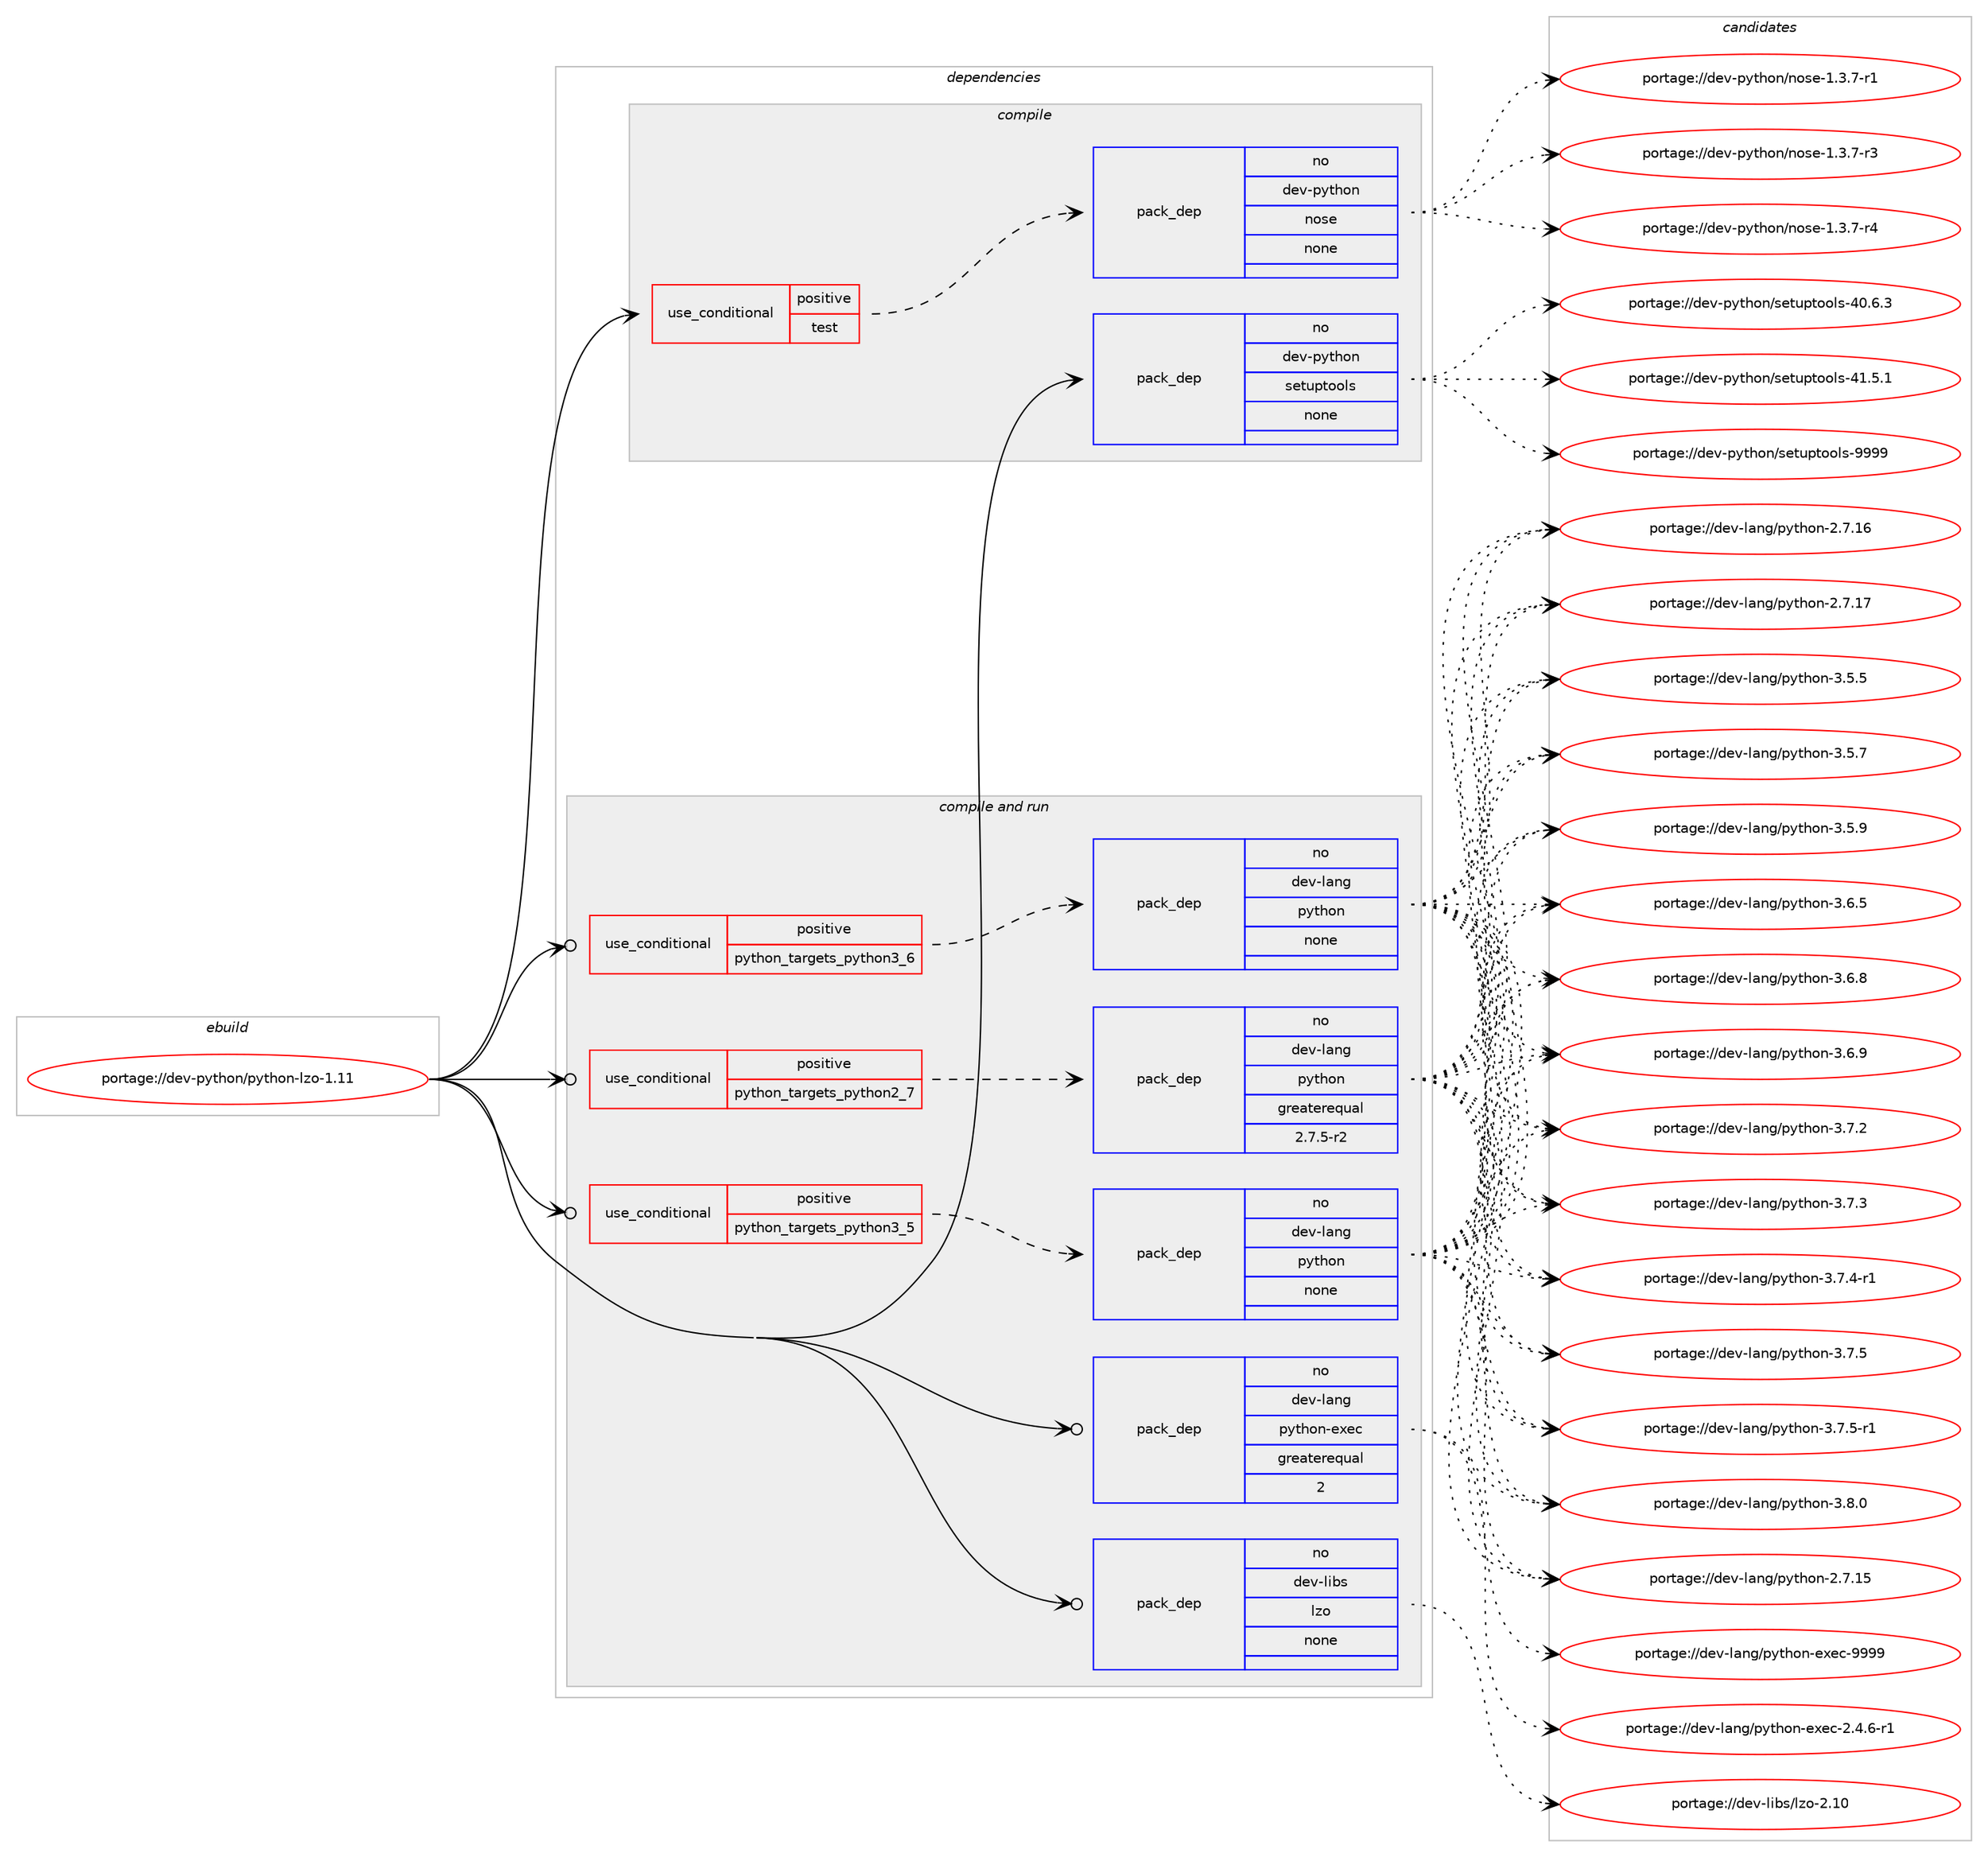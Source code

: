 digraph prolog {

# *************
# Graph options
# *************

newrank=true;
concentrate=true;
compound=true;
graph [rankdir=LR,fontname=Helvetica,fontsize=10,ranksep=1.5];#, ranksep=2.5, nodesep=0.2];
edge  [arrowhead=vee];
node  [fontname=Helvetica,fontsize=10];

# **********
# The ebuild
# **********

subgraph cluster_leftcol {
color=gray;
rank=same;
label=<<i>ebuild</i>>;
id [label="portage://dev-python/python-lzo-1.11", color=red, width=4, href="../dev-python/python-lzo-1.11.svg"];
}

# ****************
# The dependencies
# ****************

subgraph cluster_midcol {
color=gray;
label=<<i>dependencies</i>>;
subgraph cluster_compile {
fillcolor="#eeeeee";
style=filled;
label=<<i>compile</i>>;
subgraph cond36984 {
dependency166778 [label=<<TABLE BORDER="0" CELLBORDER="1" CELLSPACING="0" CELLPADDING="4"><TR><TD ROWSPAN="3" CELLPADDING="10">use_conditional</TD></TR><TR><TD>positive</TD></TR><TR><TD>test</TD></TR></TABLE>>, shape=none, color=red];
subgraph pack126402 {
dependency166779 [label=<<TABLE BORDER="0" CELLBORDER="1" CELLSPACING="0" CELLPADDING="4" WIDTH="220"><TR><TD ROWSPAN="6" CELLPADDING="30">pack_dep</TD></TR><TR><TD WIDTH="110">no</TD></TR><TR><TD>dev-python</TD></TR><TR><TD>nose</TD></TR><TR><TD>none</TD></TR><TR><TD></TD></TR></TABLE>>, shape=none, color=blue];
}
dependency166778:e -> dependency166779:w [weight=20,style="dashed",arrowhead="vee"];
}
id:e -> dependency166778:w [weight=20,style="solid",arrowhead="vee"];
subgraph pack126403 {
dependency166780 [label=<<TABLE BORDER="0" CELLBORDER="1" CELLSPACING="0" CELLPADDING="4" WIDTH="220"><TR><TD ROWSPAN="6" CELLPADDING="30">pack_dep</TD></TR><TR><TD WIDTH="110">no</TD></TR><TR><TD>dev-python</TD></TR><TR><TD>setuptools</TD></TR><TR><TD>none</TD></TR><TR><TD></TD></TR></TABLE>>, shape=none, color=blue];
}
id:e -> dependency166780:w [weight=20,style="solid",arrowhead="vee"];
}
subgraph cluster_compileandrun {
fillcolor="#eeeeee";
style=filled;
label=<<i>compile and run</i>>;
subgraph cond36985 {
dependency166781 [label=<<TABLE BORDER="0" CELLBORDER="1" CELLSPACING="0" CELLPADDING="4"><TR><TD ROWSPAN="3" CELLPADDING="10">use_conditional</TD></TR><TR><TD>positive</TD></TR><TR><TD>python_targets_python2_7</TD></TR></TABLE>>, shape=none, color=red];
subgraph pack126404 {
dependency166782 [label=<<TABLE BORDER="0" CELLBORDER="1" CELLSPACING="0" CELLPADDING="4" WIDTH="220"><TR><TD ROWSPAN="6" CELLPADDING="30">pack_dep</TD></TR><TR><TD WIDTH="110">no</TD></TR><TR><TD>dev-lang</TD></TR><TR><TD>python</TD></TR><TR><TD>greaterequal</TD></TR><TR><TD>2.7.5-r2</TD></TR></TABLE>>, shape=none, color=blue];
}
dependency166781:e -> dependency166782:w [weight=20,style="dashed",arrowhead="vee"];
}
id:e -> dependency166781:w [weight=20,style="solid",arrowhead="odotvee"];
subgraph cond36986 {
dependency166783 [label=<<TABLE BORDER="0" CELLBORDER="1" CELLSPACING="0" CELLPADDING="4"><TR><TD ROWSPAN="3" CELLPADDING="10">use_conditional</TD></TR><TR><TD>positive</TD></TR><TR><TD>python_targets_python3_5</TD></TR></TABLE>>, shape=none, color=red];
subgraph pack126405 {
dependency166784 [label=<<TABLE BORDER="0" CELLBORDER="1" CELLSPACING="0" CELLPADDING="4" WIDTH="220"><TR><TD ROWSPAN="6" CELLPADDING="30">pack_dep</TD></TR><TR><TD WIDTH="110">no</TD></TR><TR><TD>dev-lang</TD></TR><TR><TD>python</TD></TR><TR><TD>none</TD></TR><TR><TD></TD></TR></TABLE>>, shape=none, color=blue];
}
dependency166783:e -> dependency166784:w [weight=20,style="dashed",arrowhead="vee"];
}
id:e -> dependency166783:w [weight=20,style="solid",arrowhead="odotvee"];
subgraph cond36987 {
dependency166785 [label=<<TABLE BORDER="0" CELLBORDER="1" CELLSPACING="0" CELLPADDING="4"><TR><TD ROWSPAN="3" CELLPADDING="10">use_conditional</TD></TR><TR><TD>positive</TD></TR><TR><TD>python_targets_python3_6</TD></TR></TABLE>>, shape=none, color=red];
subgraph pack126406 {
dependency166786 [label=<<TABLE BORDER="0" CELLBORDER="1" CELLSPACING="0" CELLPADDING="4" WIDTH="220"><TR><TD ROWSPAN="6" CELLPADDING="30">pack_dep</TD></TR><TR><TD WIDTH="110">no</TD></TR><TR><TD>dev-lang</TD></TR><TR><TD>python</TD></TR><TR><TD>none</TD></TR><TR><TD></TD></TR></TABLE>>, shape=none, color=blue];
}
dependency166785:e -> dependency166786:w [weight=20,style="dashed",arrowhead="vee"];
}
id:e -> dependency166785:w [weight=20,style="solid",arrowhead="odotvee"];
subgraph pack126407 {
dependency166787 [label=<<TABLE BORDER="0" CELLBORDER="1" CELLSPACING="0" CELLPADDING="4" WIDTH="220"><TR><TD ROWSPAN="6" CELLPADDING="30">pack_dep</TD></TR><TR><TD WIDTH="110">no</TD></TR><TR><TD>dev-lang</TD></TR><TR><TD>python-exec</TD></TR><TR><TD>greaterequal</TD></TR><TR><TD>2</TD></TR></TABLE>>, shape=none, color=blue];
}
id:e -> dependency166787:w [weight=20,style="solid",arrowhead="odotvee"];
subgraph pack126408 {
dependency166788 [label=<<TABLE BORDER="0" CELLBORDER="1" CELLSPACING="0" CELLPADDING="4" WIDTH="220"><TR><TD ROWSPAN="6" CELLPADDING="30">pack_dep</TD></TR><TR><TD WIDTH="110">no</TD></TR><TR><TD>dev-libs</TD></TR><TR><TD>lzo</TD></TR><TR><TD>none</TD></TR><TR><TD></TD></TR></TABLE>>, shape=none, color=blue];
}
id:e -> dependency166788:w [weight=20,style="solid",arrowhead="odotvee"];
}
subgraph cluster_run {
fillcolor="#eeeeee";
style=filled;
label=<<i>run</i>>;
}
}

# **************
# The candidates
# **************

subgraph cluster_choices {
rank=same;
color=gray;
label=<<i>candidates</i>>;

subgraph choice126402 {
color=black;
nodesep=1;
choiceportage10010111845112121116104111110471101111151014549465146554511449 [label="portage://dev-python/nose-1.3.7-r1", color=red, width=4,href="../dev-python/nose-1.3.7-r1.svg"];
choiceportage10010111845112121116104111110471101111151014549465146554511451 [label="portage://dev-python/nose-1.3.7-r3", color=red, width=4,href="../dev-python/nose-1.3.7-r3.svg"];
choiceportage10010111845112121116104111110471101111151014549465146554511452 [label="portage://dev-python/nose-1.3.7-r4", color=red, width=4,href="../dev-python/nose-1.3.7-r4.svg"];
dependency166779:e -> choiceportage10010111845112121116104111110471101111151014549465146554511449:w [style=dotted,weight="100"];
dependency166779:e -> choiceportage10010111845112121116104111110471101111151014549465146554511451:w [style=dotted,weight="100"];
dependency166779:e -> choiceportage10010111845112121116104111110471101111151014549465146554511452:w [style=dotted,weight="100"];
}
subgraph choice126403 {
color=black;
nodesep=1;
choiceportage100101118451121211161041111104711510111611711211611111110811545524846544651 [label="portage://dev-python/setuptools-40.6.3", color=red, width=4,href="../dev-python/setuptools-40.6.3.svg"];
choiceportage100101118451121211161041111104711510111611711211611111110811545524946534649 [label="portage://dev-python/setuptools-41.5.1", color=red, width=4,href="../dev-python/setuptools-41.5.1.svg"];
choiceportage10010111845112121116104111110471151011161171121161111111081154557575757 [label="portage://dev-python/setuptools-9999", color=red, width=4,href="../dev-python/setuptools-9999.svg"];
dependency166780:e -> choiceportage100101118451121211161041111104711510111611711211611111110811545524846544651:w [style=dotted,weight="100"];
dependency166780:e -> choiceportage100101118451121211161041111104711510111611711211611111110811545524946534649:w [style=dotted,weight="100"];
dependency166780:e -> choiceportage10010111845112121116104111110471151011161171121161111111081154557575757:w [style=dotted,weight="100"];
}
subgraph choice126404 {
color=black;
nodesep=1;
choiceportage10010111845108971101034711212111610411111045504655464953 [label="portage://dev-lang/python-2.7.15", color=red, width=4,href="../dev-lang/python-2.7.15.svg"];
choiceportage10010111845108971101034711212111610411111045504655464954 [label="portage://dev-lang/python-2.7.16", color=red, width=4,href="../dev-lang/python-2.7.16.svg"];
choiceportage10010111845108971101034711212111610411111045504655464955 [label="portage://dev-lang/python-2.7.17", color=red, width=4,href="../dev-lang/python-2.7.17.svg"];
choiceportage100101118451089711010347112121116104111110455146534653 [label="portage://dev-lang/python-3.5.5", color=red, width=4,href="../dev-lang/python-3.5.5.svg"];
choiceportage100101118451089711010347112121116104111110455146534655 [label="portage://dev-lang/python-3.5.7", color=red, width=4,href="../dev-lang/python-3.5.7.svg"];
choiceportage100101118451089711010347112121116104111110455146534657 [label="portage://dev-lang/python-3.5.9", color=red, width=4,href="../dev-lang/python-3.5.9.svg"];
choiceportage100101118451089711010347112121116104111110455146544653 [label="portage://dev-lang/python-3.6.5", color=red, width=4,href="../dev-lang/python-3.6.5.svg"];
choiceportage100101118451089711010347112121116104111110455146544656 [label="portage://dev-lang/python-3.6.8", color=red, width=4,href="../dev-lang/python-3.6.8.svg"];
choiceportage100101118451089711010347112121116104111110455146544657 [label="portage://dev-lang/python-3.6.9", color=red, width=4,href="../dev-lang/python-3.6.9.svg"];
choiceportage100101118451089711010347112121116104111110455146554650 [label="portage://dev-lang/python-3.7.2", color=red, width=4,href="../dev-lang/python-3.7.2.svg"];
choiceportage100101118451089711010347112121116104111110455146554651 [label="portage://dev-lang/python-3.7.3", color=red, width=4,href="../dev-lang/python-3.7.3.svg"];
choiceportage1001011184510897110103471121211161041111104551465546524511449 [label="portage://dev-lang/python-3.7.4-r1", color=red, width=4,href="../dev-lang/python-3.7.4-r1.svg"];
choiceportage100101118451089711010347112121116104111110455146554653 [label="portage://dev-lang/python-3.7.5", color=red, width=4,href="../dev-lang/python-3.7.5.svg"];
choiceportage1001011184510897110103471121211161041111104551465546534511449 [label="portage://dev-lang/python-3.7.5-r1", color=red, width=4,href="../dev-lang/python-3.7.5-r1.svg"];
choiceportage100101118451089711010347112121116104111110455146564648 [label="portage://dev-lang/python-3.8.0", color=red, width=4,href="../dev-lang/python-3.8.0.svg"];
dependency166782:e -> choiceportage10010111845108971101034711212111610411111045504655464953:w [style=dotted,weight="100"];
dependency166782:e -> choiceportage10010111845108971101034711212111610411111045504655464954:w [style=dotted,weight="100"];
dependency166782:e -> choiceportage10010111845108971101034711212111610411111045504655464955:w [style=dotted,weight="100"];
dependency166782:e -> choiceportage100101118451089711010347112121116104111110455146534653:w [style=dotted,weight="100"];
dependency166782:e -> choiceportage100101118451089711010347112121116104111110455146534655:w [style=dotted,weight="100"];
dependency166782:e -> choiceportage100101118451089711010347112121116104111110455146534657:w [style=dotted,weight="100"];
dependency166782:e -> choiceportage100101118451089711010347112121116104111110455146544653:w [style=dotted,weight="100"];
dependency166782:e -> choiceportage100101118451089711010347112121116104111110455146544656:w [style=dotted,weight="100"];
dependency166782:e -> choiceportage100101118451089711010347112121116104111110455146544657:w [style=dotted,weight="100"];
dependency166782:e -> choiceportage100101118451089711010347112121116104111110455146554650:w [style=dotted,weight="100"];
dependency166782:e -> choiceportage100101118451089711010347112121116104111110455146554651:w [style=dotted,weight="100"];
dependency166782:e -> choiceportage1001011184510897110103471121211161041111104551465546524511449:w [style=dotted,weight="100"];
dependency166782:e -> choiceportage100101118451089711010347112121116104111110455146554653:w [style=dotted,weight="100"];
dependency166782:e -> choiceportage1001011184510897110103471121211161041111104551465546534511449:w [style=dotted,weight="100"];
dependency166782:e -> choiceportage100101118451089711010347112121116104111110455146564648:w [style=dotted,weight="100"];
}
subgraph choice126405 {
color=black;
nodesep=1;
choiceportage10010111845108971101034711212111610411111045504655464953 [label="portage://dev-lang/python-2.7.15", color=red, width=4,href="../dev-lang/python-2.7.15.svg"];
choiceportage10010111845108971101034711212111610411111045504655464954 [label="portage://dev-lang/python-2.7.16", color=red, width=4,href="../dev-lang/python-2.7.16.svg"];
choiceportage10010111845108971101034711212111610411111045504655464955 [label="portage://dev-lang/python-2.7.17", color=red, width=4,href="../dev-lang/python-2.7.17.svg"];
choiceportage100101118451089711010347112121116104111110455146534653 [label="portage://dev-lang/python-3.5.5", color=red, width=4,href="../dev-lang/python-3.5.5.svg"];
choiceportage100101118451089711010347112121116104111110455146534655 [label="portage://dev-lang/python-3.5.7", color=red, width=4,href="../dev-lang/python-3.5.7.svg"];
choiceportage100101118451089711010347112121116104111110455146534657 [label="portage://dev-lang/python-3.5.9", color=red, width=4,href="../dev-lang/python-3.5.9.svg"];
choiceportage100101118451089711010347112121116104111110455146544653 [label="portage://dev-lang/python-3.6.5", color=red, width=4,href="../dev-lang/python-3.6.5.svg"];
choiceportage100101118451089711010347112121116104111110455146544656 [label="portage://dev-lang/python-3.6.8", color=red, width=4,href="../dev-lang/python-3.6.8.svg"];
choiceportage100101118451089711010347112121116104111110455146544657 [label="portage://dev-lang/python-3.6.9", color=red, width=4,href="../dev-lang/python-3.6.9.svg"];
choiceportage100101118451089711010347112121116104111110455146554650 [label="portage://dev-lang/python-3.7.2", color=red, width=4,href="../dev-lang/python-3.7.2.svg"];
choiceportage100101118451089711010347112121116104111110455146554651 [label="portage://dev-lang/python-3.7.3", color=red, width=4,href="../dev-lang/python-3.7.3.svg"];
choiceportage1001011184510897110103471121211161041111104551465546524511449 [label="portage://dev-lang/python-3.7.4-r1", color=red, width=4,href="../dev-lang/python-3.7.4-r1.svg"];
choiceportage100101118451089711010347112121116104111110455146554653 [label="portage://dev-lang/python-3.7.5", color=red, width=4,href="../dev-lang/python-3.7.5.svg"];
choiceportage1001011184510897110103471121211161041111104551465546534511449 [label="portage://dev-lang/python-3.7.5-r1", color=red, width=4,href="../dev-lang/python-3.7.5-r1.svg"];
choiceportage100101118451089711010347112121116104111110455146564648 [label="portage://dev-lang/python-3.8.0", color=red, width=4,href="../dev-lang/python-3.8.0.svg"];
dependency166784:e -> choiceportage10010111845108971101034711212111610411111045504655464953:w [style=dotted,weight="100"];
dependency166784:e -> choiceportage10010111845108971101034711212111610411111045504655464954:w [style=dotted,weight="100"];
dependency166784:e -> choiceportage10010111845108971101034711212111610411111045504655464955:w [style=dotted,weight="100"];
dependency166784:e -> choiceportage100101118451089711010347112121116104111110455146534653:w [style=dotted,weight="100"];
dependency166784:e -> choiceportage100101118451089711010347112121116104111110455146534655:w [style=dotted,weight="100"];
dependency166784:e -> choiceportage100101118451089711010347112121116104111110455146534657:w [style=dotted,weight="100"];
dependency166784:e -> choiceportage100101118451089711010347112121116104111110455146544653:w [style=dotted,weight="100"];
dependency166784:e -> choiceportage100101118451089711010347112121116104111110455146544656:w [style=dotted,weight="100"];
dependency166784:e -> choiceportage100101118451089711010347112121116104111110455146544657:w [style=dotted,weight="100"];
dependency166784:e -> choiceportage100101118451089711010347112121116104111110455146554650:w [style=dotted,weight="100"];
dependency166784:e -> choiceportage100101118451089711010347112121116104111110455146554651:w [style=dotted,weight="100"];
dependency166784:e -> choiceportage1001011184510897110103471121211161041111104551465546524511449:w [style=dotted,weight="100"];
dependency166784:e -> choiceportage100101118451089711010347112121116104111110455146554653:w [style=dotted,weight="100"];
dependency166784:e -> choiceportage1001011184510897110103471121211161041111104551465546534511449:w [style=dotted,weight="100"];
dependency166784:e -> choiceportage100101118451089711010347112121116104111110455146564648:w [style=dotted,weight="100"];
}
subgraph choice126406 {
color=black;
nodesep=1;
choiceportage10010111845108971101034711212111610411111045504655464953 [label="portage://dev-lang/python-2.7.15", color=red, width=4,href="../dev-lang/python-2.7.15.svg"];
choiceportage10010111845108971101034711212111610411111045504655464954 [label="portage://dev-lang/python-2.7.16", color=red, width=4,href="../dev-lang/python-2.7.16.svg"];
choiceportage10010111845108971101034711212111610411111045504655464955 [label="portage://dev-lang/python-2.7.17", color=red, width=4,href="../dev-lang/python-2.7.17.svg"];
choiceportage100101118451089711010347112121116104111110455146534653 [label="portage://dev-lang/python-3.5.5", color=red, width=4,href="../dev-lang/python-3.5.5.svg"];
choiceportage100101118451089711010347112121116104111110455146534655 [label="portage://dev-lang/python-3.5.7", color=red, width=4,href="../dev-lang/python-3.5.7.svg"];
choiceportage100101118451089711010347112121116104111110455146534657 [label="portage://dev-lang/python-3.5.9", color=red, width=4,href="../dev-lang/python-3.5.9.svg"];
choiceportage100101118451089711010347112121116104111110455146544653 [label="portage://dev-lang/python-3.6.5", color=red, width=4,href="../dev-lang/python-3.6.5.svg"];
choiceportage100101118451089711010347112121116104111110455146544656 [label="portage://dev-lang/python-3.6.8", color=red, width=4,href="../dev-lang/python-3.6.8.svg"];
choiceportage100101118451089711010347112121116104111110455146544657 [label="portage://dev-lang/python-3.6.9", color=red, width=4,href="../dev-lang/python-3.6.9.svg"];
choiceportage100101118451089711010347112121116104111110455146554650 [label="portage://dev-lang/python-3.7.2", color=red, width=4,href="../dev-lang/python-3.7.2.svg"];
choiceportage100101118451089711010347112121116104111110455146554651 [label="portage://dev-lang/python-3.7.3", color=red, width=4,href="../dev-lang/python-3.7.3.svg"];
choiceportage1001011184510897110103471121211161041111104551465546524511449 [label="portage://dev-lang/python-3.7.4-r1", color=red, width=4,href="../dev-lang/python-3.7.4-r1.svg"];
choiceportage100101118451089711010347112121116104111110455146554653 [label="portage://dev-lang/python-3.7.5", color=red, width=4,href="../dev-lang/python-3.7.5.svg"];
choiceportage1001011184510897110103471121211161041111104551465546534511449 [label="portage://dev-lang/python-3.7.5-r1", color=red, width=4,href="../dev-lang/python-3.7.5-r1.svg"];
choiceportage100101118451089711010347112121116104111110455146564648 [label="portage://dev-lang/python-3.8.0", color=red, width=4,href="../dev-lang/python-3.8.0.svg"];
dependency166786:e -> choiceportage10010111845108971101034711212111610411111045504655464953:w [style=dotted,weight="100"];
dependency166786:e -> choiceportage10010111845108971101034711212111610411111045504655464954:w [style=dotted,weight="100"];
dependency166786:e -> choiceportage10010111845108971101034711212111610411111045504655464955:w [style=dotted,weight="100"];
dependency166786:e -> choiceportage100101118451089711010347112121116104111110455146534653:w [style=dotted,weight="100"];
dependency166786:e -> choiceportage100101118451089711010347112121116104111110455146534655:w [style=dotted,weight="100"];
dependency166786:e -> choiceportage100101118451089711010347112121116104111110455146534657:w [style=dotted,weight="100"];
dependency166786:e -> choiceportage100101118451089711010347112121116104111110455146544653:w [style=dotted,weight="100"];
dependency166786:e -> choiceportage100101118451089711010347112121116104111110455146544656:w [style=dotted,weight="100"];
dependency166786:e -> choiceportage100101118451089711010347112121116104111110455146544657:w [style=dotted,weight="100"];
dependency166786:e -> choiceportage100101118451089711010347112121116104111110455146554650:w [style=dotted,weight="100"];
dependency166786:e -> choiceportage100101118451089711010347112121116104111110455146554651:w [style=dotted,weight="100"];
dependency166786:e -> choiceportage1001011184510897110103471121211161041111104551465546524511449:w [style=dotted,weight="100"];
dependency166786:e -> choiceportage100101118451089711010347112121116104111110455146554653:w [style=dotted,weight="100"];
dependency166786:e -> choiceportage1001011184510897110103471121211161041111104551465546534511449:w [style=dotted,weight="100"];
dependency166786:e -> choiceportage100101118451089711010347112121116104111110455146564648:w [style=dotted,weight="100"];
}
subgraph choice126407 {
color=black;
nodesep=1;
choiceportage10010111845108971101034711212111610411111045101120101994550465246544511449 [label="portage://dev-lang/python-exec-2.4.6-r1", color=red, width=4,href="../dev-lang/python-exec-2.4.6-r1.svg"];
choiceportage10010111845108971101034711212111610411111045101120101994557575757 [label="portage://dev-lang/python-exec-9999", color=red, width=4,href="../dev-lang/python-exec-9999.svg"];
dependency166787:e -> choiceportage10010111845108971101034711212111610411111045101120101994550465246544511449:w [style=dotted,weight="100"];
dependency166787:e -> choiceportage10010111845108971101034711212111610411111045101120101994557575757:w [style=dotted,weight="100"];
}
subgraph choice126408 {
color=black;
nodesep=1;
choiceportage1001011184510810598115471081221114550464948 [label="portage://dev-libs/lzo-2.10", color=red, width=4,href="../dev-libs/lzo-2.10.svg"];
dependency166788:e -> choiceportage1001011184510810598115471081221114550464948:w [style=dotted,weight="100"];
}
}

}
